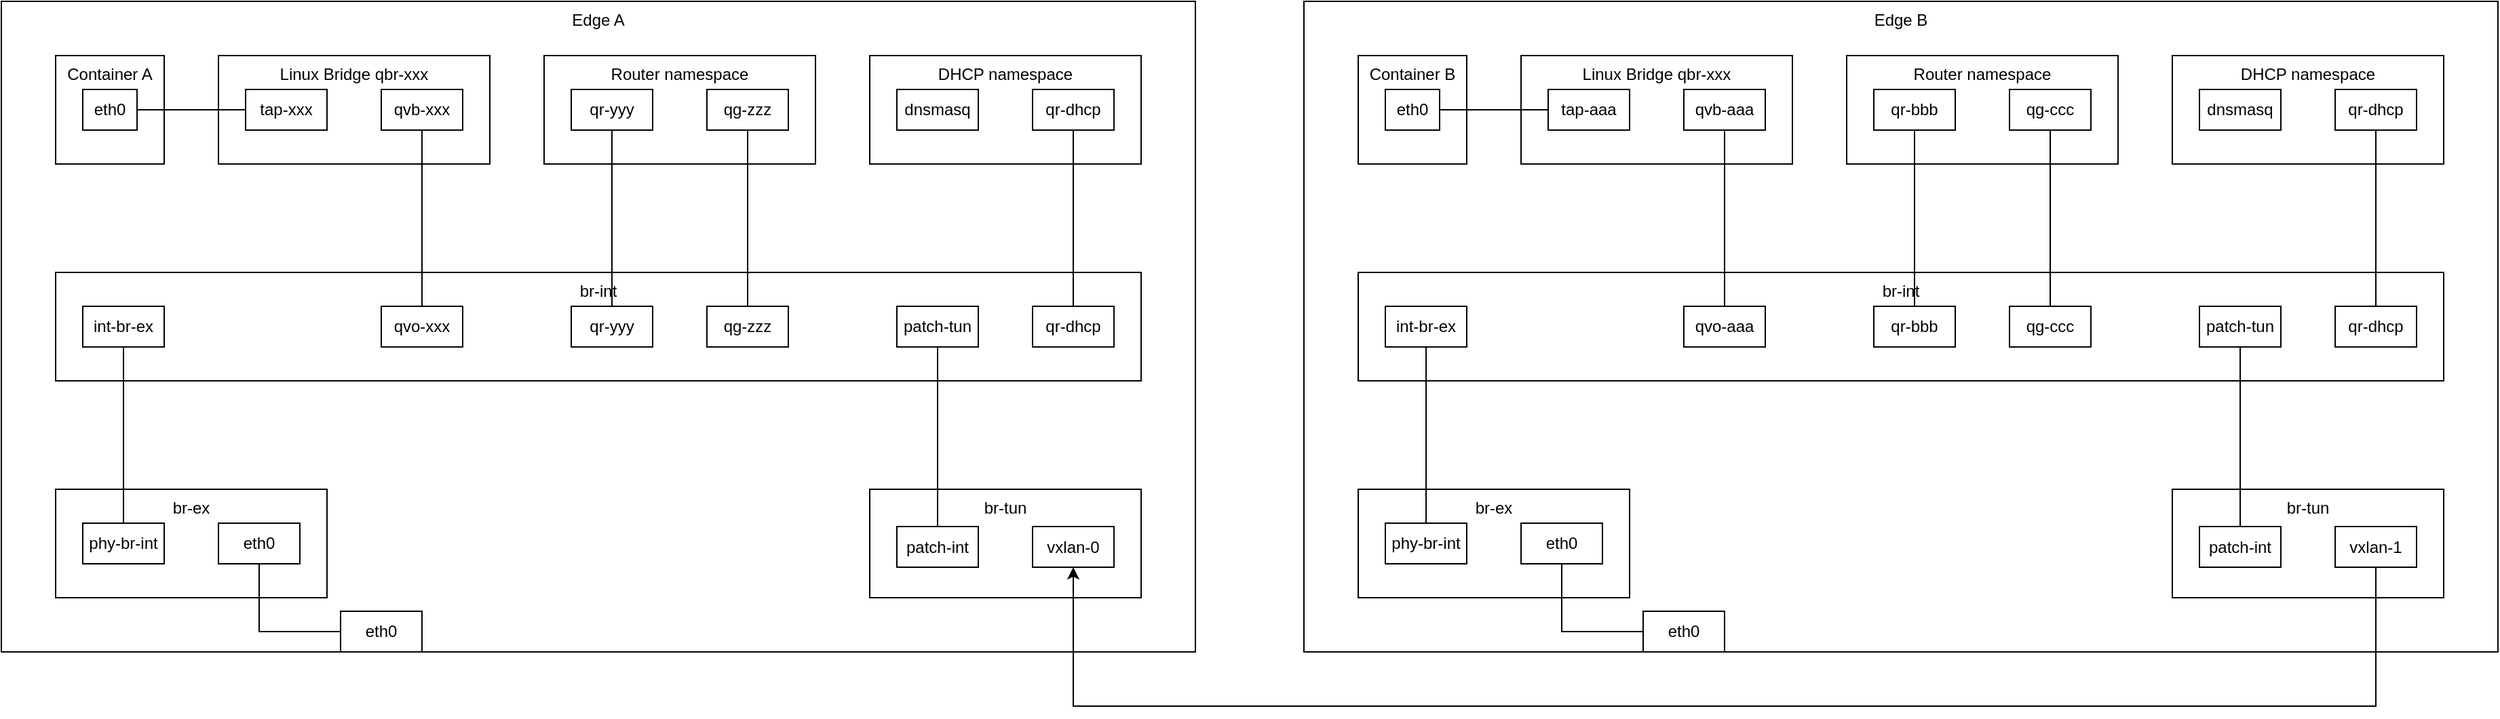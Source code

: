 <mxfile version="26.0.16">
  <diagram name="Page-1" id="o2GirT-IdrzoyhzsRZN8">
    <mxGraphModel dx="2501" dy="786" grid="1" gridSize="10" guides="1" tooltips="1" connect="1" arrows="1" fold="1" page="1" pageScale="1" pageWidth="827" pageHeight="1169" math="0" shadow="0">
      <root>
        <mxCell id="0" />
        <mxCell id="1" parent="0" />
        <mxCell id="KOOwxzatVmSpQnOnulVU-52" value="Edge A" style="rounded=0;whiteSpace=wrap;html=1;verticalAlign=top;" parent="1" vertex="1">
          <mxGeometry x="-40" y="160" width="880" height="480" as="geometry" />
        </mxCell>
        <mxCell id="KOOwxzatVmSpQnOnulVU-6" value="Container A" style="whiteSpace=wrap;html=1;aspect=fixed;verticalAlign=top;strokeColor=default;align=center;fontFamily=Helvetica;fontSize=12;fontColor=default;fillColor=default;" parent="1" vertex="1">
          <mxGeometry y="200" width="80" height="80" as="geometry" />
        </mxCell>
        <mxCell id="KOOwxzatVmSpQnOnulVU-11" value="eth0" style="rounded=0;whiteSpace=wrap;html=1;" parent="1" vertex="1">
          <mxGeometry x="20" y="225" width="40" height="30" as="geometry" />
        </mxCell>
        <mxCell id="KOOwxzatVmSpQnOnulVU-14" value="Linux Bridge qbr-xxx" style="rounded=0;whiteSpace=wrap;html=1;verticalAlign=top;" parent="1" vertex="1">
          <mxGeometry x="120" y="200" width="200" height="80" as="geometry" />
        </mxCell>
        <mxCell id="KOOwxzatVmSpQnOnulVU-12" value="tap-xxx" style="rounded=0;whiteSpace=wrap;html=1;" parent="1" vertex="1">
          <mxGeometry x="140" y="225" width="60" height="30" as="geometry" />
        </mxCell>
        <mxCell id="KOOwxzatVmSpQnOnulVU-15" value="qvb-xxx" style="rounded=0;whiteSpace=wrap;html=1;" parent="1" vertex="1">
          <mxGeometry x="240" y="225" width="60" height="30" as="geometry" />
        </mxCell>
        <mxCell id="KOOwxzatVmSpQnOnulVU-17" value="br-int" style="rounded=0;whiteSpace=wrap;html=1;verticalAlign=top;" parent="1" vertex="1">
          <mxGeometry y="360" width="800" height="80" as="geometry" />
        </mxCell>
        <mxCell id="KOOwxzatVmSpQnOnulVU-18" value="qvo-xxx" style="rounded=0;whiteSpace=wrap;html=1;" parent="1" vertex="1">
          <mxGeometry x="240" y="385" width="60" height="30" as="geometry" />
        </mxCell>
        <mxCell id="KOOwxzatVmSpQnOnulVU-19" value="DHCP namespace" style="rounded=0;whiteSpace=wrap;html=1;verticalAlign=top;" parent="1" vertex="1">
          <mxGeometry x="600" y="200" width="200" height="80" as="geometry" />
        </mxCell>
        <mxCell id="KOOwxzatVmSpQnOnulVU-51" style="edgeStyle=orthogonalEdgeStyle;rounded=0;orthogonalLoop=1;jettySize=auto;html=1;entryX=0.5;entryY=0;entryDx=0;entryDy=0;endArrow=none;startFill=0;" parent="1" source="KOOwxzatVmSpQnOnulVU-21" target="KOOwxzatVmSpQnOnulVU-25" edge="1">
          <mxGeometry relative="1" as="geometry" />
        </mxCell>
        <mxCell id="KOOwxzatVmSpQnOnulVU-21" value="qr-dhcp" style="rounded=0;whiteSpace=wrap;html=1;" parent="1" vertex="1">
          <mxGeometry x="720" y="225" width="60" height="30" as="geometry" />
        </mxCell>
        <mxCell id="KOOwxzatVmSpQnOnulVU-23" value="qr-yyy" style="rounded=0;whiteSpace=wrap;html=1;" parent="1" vertex="1">
          <mxGeometry x="380" y="385" width="60" height="30" as="geometry" />
        </mxCell>
        <mxCell id="KOOwxzatVmSpQnOnulVU-25" value="qr-dhcp" style="rounded=0;whiteSpace=wrap;html=1;" parent="1" vertex="1">
          <mxGeometry x="720" y="385" width="60" height="30" as="geometry" />
        </mxCell>
        <mxCell id="KOOwxzatVmSpQnOnulVU-26" value="dnsmasq" style="rounded=0;whiteSpace=wrap;html=1;" parent="1" vertex="1">
          <mxGeometry x="620" y="225" width="60" height="30" as="geometry" />
        </mxCell>
        <mxCell id="KOOwxzatVmSpQnOnulVU-27" value="Router namespace" style="rounded=0;whiteSpace=wrap;html=1;verticalAlign=top;" parent="1" vertex="1">
          <mxGeometry x="360" y="200" width="200" height="80" as="geometry" />
        </mxCell>
        <mxCell id="KOOwxzatVmSpQnOnulVU-48" style="edgeStyle=orthogonalEdgeStyle;rounded=0;orthogonalLoop=1;jettySize=auto;html=1;entryX=0.5;entryY=0;entryDx=0;entryDy=0;endArrow=none;startFill=0;" parent="1" source="KOOwxzatVmSpQnOnulVU-28" target="KOOwxzatVmSpQnOnulVU-23" edge="1">
          <mxGeometry relative="1" as="geometry" />
        </mxCell>
        <mxCell id="KOOwxzatVmSpQnOnulVU-28" value="qr-yyy" style="rounded=0;whiteSpace=wrap;html=1;" parent="1" vertex="1">
          <mxGeometry x="380" y="225" width="60" height="30" as="geometry" />
        </mxCell>
        <mxCell id="KOOwxzatVmSpQnOnulVU-50" style="edgeStyle=orthogonalEdgeStyle;rounded=0;orthogonalLoop=1;jettySize=auto;html=1;entryX=0.5;entryY=0;entryDx=0;entryDy=0;endArrow=none;startFill=0;" parent="1" source="KOOwxzatVmSpQnOnulVU-30" target="KOOwxzatVmSpQnOnulVU-49" edge="1">
          <mxGeometry relative="1" as="geometry" />
        </mxCell>
        <mxCell id="KOOwxzatVmSpQnOnulVU-30" value="qg-zzz" style="rounded=0;whiteSpace=wrap;html=1;" parent="1" vertex="1">
          <mxGeometry x="480" y="225" width="60" height="30" as="geometry" />
        </mxCell>
        <mxCell id="KOOwxzatVmSpQnOnulVU-31" value="br-tun&lt;div&gt;&lt;br&gt;&lt;/div&gt;" style="rounded=0;whiteSpace=wrap;html=1;verticalAlign=top;" parent="1" vertex="1">
          <mxGeometry x="600" y="520" width="200" height="80" as="geometry" />
        </mxCell>
        <mxCell id="KOOwxzatVmSpQnOnulVU-32" value="br-ex&lt;div&gt;&lt;br&gt;&lt;/div&gt;" style="rounded=0;whiteSpace=wrap;html=1;verticalAlign=top;" parent="1" vertex="1">
          <mxGeometry y="520" width="200" height="80" as="geometry" />
        </mxCell>
        <mxCell id="KOOwxzatVmSpQnOnulVU-33" value="eth0" style="rounded=0;whiteSpace=wrap;html=1;" parent="1" vertex="1">
          <mxGeometry x="120" y="545" width="60" height="30" as="geometry" />
        </mxCell>
        <mxCell id="KOOwxzatVmSpQnOnulVU-41" style="edgeStyle=orthogonalEdgeStyle;rounded=0;orthogonalLoop=1;jettySize=auto;html=1;entryX=0.5;entryY=1;entryDx=0;entryDy=0;endArrow=none;startFill=0;" parent="1" source="KOOwxzatVmSpQnOnulVU-36" target="KOOwxzatVmSpQnOnulVU-37" edge="1">
          <mxGeometry relative="1" as="geometry" />
        </mxCell>
        <mxCell id="KOOwxzatVmSpQnOnulVU-36" value="patch-int" style="rounded=0;whiteSpace=wrap;html=1;" parent="1" vertex="1">
          <mxGeometry x="620" y="547.5" width="60" height="30" as="geometry" />
        </mxCell>
        <mxCell id="KOOwxzatVmSpQnOnulVU-37" value="patch-tun" style="rounded=0;whiteSpace=wrap;html=1;" parent="1" vertex="1">
          <mxGeometry x="620" y="385" width="60" height="30" as="geometry" />
        </mxCell>
        <mxCell id="KOOwxzatVmSpQnOnulVU-46" style="edgeStyle=orthogonalEdgeStyle;rounded=0;orthogonalLoop=1;jettySize=auto;html=1;endArrow=none;startFill=0;" parent="1" source="KOOwxzatVmSpQnOnulVU-38" target="KOOwxzatVmSpQnOnulVU-39" edge="1">
          <mxGeometry relative="1" as="geometry" />
        </mxCell>
        <mxCell id="KOOwxzatVmSpQnOnulVU-38" value="int-br-ex" style="rounded=0;whiteSpace=wrap;html=1;" parent="1" vertex="1">
          <mxGeometry x="20" y="385" width="60" height="30" as="geometry" />
        </mxCell>
        <mxCell id="KOOwxzatVmSpQnOnulVU-39" value="phy-br-int" style="rounded=0;whiteSpace=wrap;html=1;" parent="1" vertex="1">
          <mxGeometry x="20" y="545" width="60" height="30" as="geometry" />
        </mxCell>
        <mxCell id="KOOwxzatVmSpQnOnulVU-43" style="rounded=0;orthogonalLoop=1;jettySize=auto;html=1;endArrow=none;endFill=1;startFill=0;edgeStyle=orthogonalEdgeStyle;" parent="1" source="KOOwxzatVmSpQnOnulVU-11" target="KOOwxzatVmSpQnOnulVU-12" edge="1">
          <mxGeometry relative="1" as="geometry" />
        </mxCell>
        <mxCell id="KOOwxzatVmSpQnOnulVU-47" style="edgeStyle=orthogonalEdgeStyle;rounded=0;orthogonalLoop=1;jettySize=auto;html=1;entryX=0.5;entryY=0;entryDx=0;entryDy=0;endArrow=none;startFill=0;" parent="1" source="KOOwxzatVmSpQnOnulVU-15" target="KOOwxzatVmSpQnOnulVU-18" edge="1">
          <mxGeometry relative="1" as="geometry" />
        </mxCell>
        <mxCell id="KOOwxzatVmSpQnOnulVU-49" value="qg-zzz" style="rounded=0;whiteSpace=wrap;html=1;" parent="1" vertex="1">
          <mxGeometry x="480" y="385" width="60" height="30" as="geometry" />
        </mxCell>
        <mxCell id="KOOwxzatVmSpQnOnulVU-54" style="edgeStyle=orthogonalEdgeStyle;rounded=0;orthogonalLoop=1;jettySize=auto;html=1;endArrow=none;startFill=0;" parent="1" source="KOOwxzatVmSpQnOnulVU-53" target="KOOwxzatVmSpQnOnulVU-33" edge="1">
          <mxGeometry relative="1" as="geometry" />
        </mxCell>
        <mxCell id="KOOwxzatVmSpQnOnulVU-53" value="eth0" style="rounded=0;whiteSpace=wrap;html=1;" parent="1" vertex="1">
          <mxGeometry x="210" y="610" width="60" height="30" as="geometry" />
        </mxCell>
        <mxCell id="KOOwxzatVmSpQnOnulVU-55" value="Edge B" style="rounded=0;whiteSpace=wrap;html=1;verticalAlign=top;" parent="1" vertex="1">
          <mxGeometry x="920" y="160" width="880" height="480" as="geometry" />
        </mxCell>
        <mxCell id="KOOwxzatVmSpQnOnulVU-56" value="Container B" style="whiteSpace=wrap;html=1;aspect=fixed;verticalAlign=top;strokeColor=default;align=center;fontFamily=Helvetica;fontSize=12;fontColor=default;fillColor=default;" parent="1" vertex="1">
          <mxGeometry x="960" y="200" width="80" height="80" as="geometry" />
        </mxCell>
        <mxCell id="KOOwxzatVmSpQnOnulVU-57" value="eth0" style="rounded=0;whiteSpace=wrap;html=1;" parent="1" vertex="1">
          <mxGeometry x="980" y="225" width="40" height="30" as="geometry" />
        </mxCell>
        <mxCell id="KOOwxzatVmSpQnOnulVU-58" value="Linux Bridge qbr-xxx" style="rounded=0;whiteSpace=wrap;html=1;verticalAlign=top;" parent="1" vertex="1">
          <mxGeometry x="1080" y="200" width="200" height="80" as="geometry" />
        </mxCell>
        <mxCell id="KOOwxzatVmSpQnOnulVU-59" value="tap-aaa" style="rounded=0;whiteSpace=wrap;html=1;" parent="1" vertex="1">
          <mxGeometry x="1100" y="225" width="60" height="30" as="geometry" />
        </mxCell>
        <mxCell id="KOOwxzatVmSpQnOnulVU-60" value="qvb-aaa" style="rounded=0;whiteSpace=wrap;html=1;" parent="1" vertex="1">
          <mxGeometry x="1200" y="225" width="60" height="30" as="geometry" />
        </mxCell>
        <mxCell id="KOOwxzatVmSpQnOnulVU-61" value="br-int" style="rounded=0;whiteSpace=wrap;html=1;verticalAlign=top;" parent="1" vertex="1">
          <mxGeometry x="960" y="360" width="800" height="80" as="geometry" />
        </mxCell>
        <mxCell id="KOOwxzatVmSpQnOnulVU-62" value="qvo-aaa" style="rounded=0;whiteSpace=wrap;html=1;" parent="1" vertex="1">
          <mxGeometry x="1200" y="385" width="60" height="30" as="geometry" />
        </mxCell>
        <mxCell id="KOOwxzatVmSpQnOnulVU-63" value="DHCP namespace" style="rounded=0;whiteSpace=wrap;html=1;verticalAlign=top;" parent="1" vertex="1">
          <mxGeometry x="1560" y="200" width="200" height="80" as="geometry" />
        </mxCell>
        <mxCell id="KOOwxzatVmSpQnOnulVU-64" style="edgeStyle=orthogonalEdgeStyle;rounded=0;orthogonalLoop=1;jettySize=auto;html=1;entryX=0.5;entryY=0;entryDx=0;entryDy=0;endArrow=none;startFill=0;" parent="1" source="KOOwxzatVmSpQnOnulVU-65" target="KOOwxzatVmSpQnOnulVU-67" edge="1">
          <mxGeometry relative="1" as="geometry" />
        </mxCell>
        <mxCell id="KOOwxzatVmSpQnOnulVU-65" value="qr-dhcp" style="rounded=0;whiteSpace=wrap;html=1;" parent="1" vertex="1">
          <mxGeometry x="1680" y="225" width="60" height="30" as="geometry" />
        </mxCell>
        <mxCell id="KOOwxzatVmSpQnOnulVU-66" value="qr-bbb" style="rounded=0;whiteSpace=wrap;html=1;" parent="1" vertex="1">
          <mxGeometry x="1340" y="385" width="60" height="30" as="geometry" />
        </mxCell>
        <mxCell id="KOOwxzatVmSpQnOnulVU-67" value="qr-dhcp" style="rounded=0;whiteSpace=wrap;html=1;" parent="1" vertex="1">
          <mxGeometry x="1680" y="385" width="60" height="30" as="geometry" />
        </mxCell>
        <mxCell id="KOOwxzatVmSpQnOnulVU-68" value="dnsmasq" style="rounded=0;whiteSpace=wrap;html=1;" parent="1" vertex="1">
          <mxGeometry x="1580" y="225" width="60" height="30" as="geometry" />
        </mxCell>
        <mxCell id="KOOwxzatVmSpQnOnulVU-69" value="Router namespace" style="rounded=0;whiteSpace=wrap;html=1;verticalAlign=top;" parent="1" vertex="1">
          <mxGeometry x="1320" y="200" width="200" height="80" as="geometry" />
        </mxCell>
        <mxCell id="KOOwxzatVmSpQnOnulVU-70" style="edgeStyle=orthogonalEdgeStyle;rounded=0;orthogonalLoop=1;jettySize=auto;html=1;entryX=0.5;entryY=0;entryDx=0;entryDy=0;endArrow=none;startFill=0;" parent="1" source="KOOwxzatVmSpQnOnulVU-71" target="KOOwxzatVmSpQnOnulVU-66" edge="1">
          <mxGeometry relative="1" as="geometry" />
        </mxCell>
        <mxCell id="KOOwxzatVmSpQnOnulVU-71" value="qr-bbb" style="rounded=0;whiteSpace=wrap;html=1;" parent="1" vertex="1">
          <mxGeometry x="1340" y="225" width="60" height="30" as="geometry" />
        </mxCell>
        <mxCell id="KOOwxzatVmSpQnOnulVU-72" style="edgeStyle=orthogonalEdgeStyle;rounded=0;orthogonalLoop=1;jettySize=auto;html=1;entryX=0.5;entryY=0;entryDx=0;entryDy=0;endArrow=none;startFill=0;" parent="1" source="KOOwxzatVmSpQnOnulVU-73" target="KOOwxzatVmSpQnOnulVU-85" edge="1">
          <mxGeometry relative="1" as="geometry" />
        </mxCell>
        <mxCell id="KOOwxzatVmSpQnOnulVU-73" value="qg-ccc" style="rounded=0;whiteSpace=wrap;html=1;" parent="1" vertex="1">
          <mxGeometry x="1440" y="225" width="60" height="30" as="geometry" />
        </mxCell>
        <mxCell id="KOOwxzatVmSpQnOnulVU-74" value="br-tun&lt;div&gt;&lt;br&gt;&lt;/div&gt;" style="rounded=0;whiteSpace=wrap;html=1;verticalAlign=top;" parent="1" vertex="1">
          <mxGeometry x="1560" y="520" width="200" height="80" as="geometry" />
        </mxCell>
        <mxCell id="KOOwxzatVmSpQnOnulVU-75" value="br-ex&lt;div&gt;&lt;br&gt;&lt;/div&gt;" style="rounded=0;whiteSpace=wrap;html=1;verticalAlign=top;" parent="1" vertex="1">
          <mxGeometry x="960" y="520" width="200" height="80" as="geometry" />
        </mxCell>
        <mxCell id="KOOwxzatVmSpQnOnulVU-76" value="eth0" style="rounded=0;whiteSpace=wrap;html=1;" parent="1" vertex="1">
          <mxGeometry x="1080" y="545" width="60" height="30" as="geometry" />
        </mxCell>
        <mxCell id="KOOwxzatVmSpQnOnulVU-77" style="edgeStyle=orthogonalEdgeStyle;rounded=0;orthogonalLoop=1;jettySize=auto;html=1;entryX=0.5;entryY=1;entryDx=0;entryDy=0;endArrow=none;startFill=0;" parent="1" source="KOOwxzatVmSpQnOnulVU-78" target="KOOwxzatVmSpQnOnulVU-79" edge="1">
          <mxGeometry relative="1" as="geometry" />
        </mxCell>
        <mxCell id="KOOwxzatVmSpQnOnulVU-78" value="patch-int" style="rounded=0;whiteSpace=wrap;html=1;" parent="1" vertex="1">
          <mxGeometry x="1580" y="547.5" width="60" height="30" as="geometry" />
        </mxCell>
        <mxCell id="KOOwxzatVmSpQnOnulVU-79" value="patch-tun" style="rounded=0;whiteSpace=wrap;html=1;" parent="1" vertex="1">
          <mxGeometry x="1580" y="385" width="60" height="30" as="geometry" />
        </mxCell>
        <mxCell id="KOOwxzatVmSpQnOnulVU-80" style="edgeStyle=orthogonalEdgeStyle;rounded=0;orthogonalLoop=1;jettySize=auto;html=1;endArrow=none;startFill=0;" parent="1" source="KOOwxzatVmSpQnOnulVU-81" target="KOOwxzatVmSpQnOnulVU-82" edge="1">
          <mxGeometry relative="1" as="geometry" />
        </mxCell>
        <mxCell id="KOOwxzatVmSpQnOnulVU-81" value="int-br-ex" style="rounded=0;whiteSpace=wrap;html=1;" parent="1" vertex="1">
          <mxGeometry x="980" y="385" width="60" height="30" as="geometry" />
        </mxCell>
        <mxCell id="KOOwxzatVmSpQnOnulVU-82" value="phy-br-int" style="rounded=0;whiteSpace=wrap;html=1;" parent="1" vertex="1">
          <mxGeometry x="980" y="545" width="60" height="30" as="geometry" />
        </mxCell>
        <mxCell id="KOOwxzatVmSpQnOnulVU-83" style="rounded=0;orthogonalLoop=1;jettySize=auto;html=1;endArrow=none;endFill=1;startFill=0;edgeStyle=orthogonalEdgeStyle;" parent="1" source="KOOwxzatVmSpQnOnulVU-57" target="KOOwxzatVmSpQnOnulVU-59" edge="1">
          <mxGeometry relative="1" as="geometry" />
        </mxCell>
        <mxCell id="KOOwxzatVmSpQnOnulVU-84" style="edgeStyle=orthogonalEdgeStyle;rounded=0;orthogonalLoop=1;jettySize=auto;html=1;entryX=0.5;entryY=0;entryDx=0;entryDy=0;endArrow=none;startFill=0;" parent="1" source="KOOwxzatVmSpQnOnulVU-60" target="KOOwxzatVmSpQnOnulVU-62" edge="1">
          <mxGeometry relative="1" as="geometry" />
        </mxCell>
        <mxCell id="KOOwxzatVmSpQnOnulVU-85" value="qg-ccc" style="rounded=0;whiteSpace=wrap;html=1;" parent="1" vertex="1">
          <mxGeometry x="1440" y="385" width="60" height="30" as="geometry" />
        </mxCell>
        <mxCell id="KOOwxzatVmSpQnOnulVU-86" style="edgeStyle=orthogonalEdgeStyle;rounded=0;orthogonalLoop=1;jettySize=auto;html=1;endArrow=none;startFill=0;" parent="1" source="KOOwxzatVmSpQnOnulVU-87" target="KOOwxzatVmSpQnOnulVU-76" edge="1">
          <mxGeometry relative="1" as="geometry" />
        </mxCell>
        <mxCell id="KOOwxzatVmSpQnOnulVU-87" value="eth0" style="rounded=0;whiteSpace=wrap;html=1;" parent="1" vertex="1">
          <mxGeometry x="1170" y="610" width="60" height="30" as="geometry" />
        </mxCell>
        <mxCell id="KOOwxzatVmSpQnOnulVU-89" value="vxlan-0" style="rounded=0;whiteSpace=wrap;html=1;" parent="1" vertex="1">
          <mxGeometry x="720" y="547.5" width="60" height="30" as="geometry" />
        </mxCell>
        <mxCell id="KOOwxzatVmSpQnOnulVU-91" style="edgeStyle=orthogonalEdgeStyle;rounded=0;orthogonalLoop=1;jettySize=auto;html=1;entryX=0.5;entryY=1;entryDx=0;entryDy=0;" parent="1" source="KOOwxzatVmSpQnOnulVU-90" target="KOOwxzatVmSpQnOnulVU-89" edge="1">
          <mxGeometry relative="1" as="geometry">
            <Array as="points">
              <mxPoint x="1710" y="680" />
              <mxPoint x="750" y="680" />
            </Array>
          </mxGeometry>
        </mxCell>
        <mxCell id="KOOwxzatVmSpQnOnulVU-90" value="vxlan-1" style="rounded=0;whiteSpace=wrap;html=1;" parent="1" vertex="1">
          <mxGeometry x="1680" y="547.5" width="60" height="30" as="geometry" />
        </mxCell>
      </root>
    </mxGraphModel>
  </diagram>
</mxfile>
